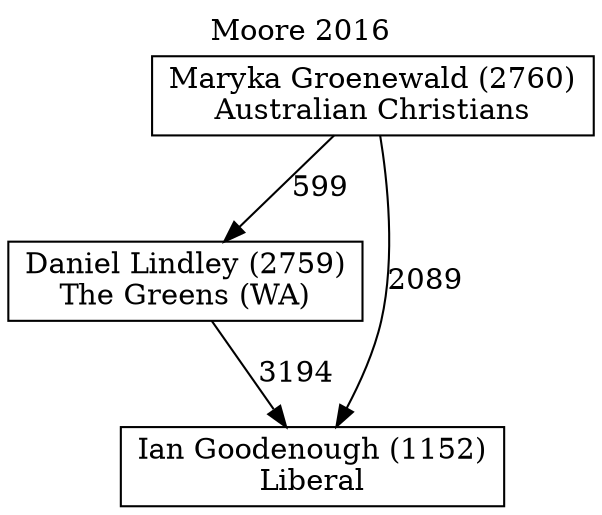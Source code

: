 // House preference flow
digraph "Ian Goodenough (1152)_Moore_2016" {
	graph [label="Moore 2016" labelloc=t mclimit=10]
	node [shape=box]
	"Maryka Groenewald (2760)" [label="Maryka Groenewald (2760)
Australian Christians"]
	"Daniel Lindley (2759)" [label="Daniel Lindley (2759)
The Greens (WA)"]
	"Ian Goodenough (1152)" [label="Ian Goodenough (1152)
Liberal"]
	"Maryka Groenewald (2760)" -> "Ian Goodenough (1152)" [label=2089]
	"Daniel Lindley (2759)" -> "Ian Goodenough (1152)" [label=3194]
	"Maryka Groenewald (2760)" -> "Daniel Lindley (2759)" [label=599]
}
